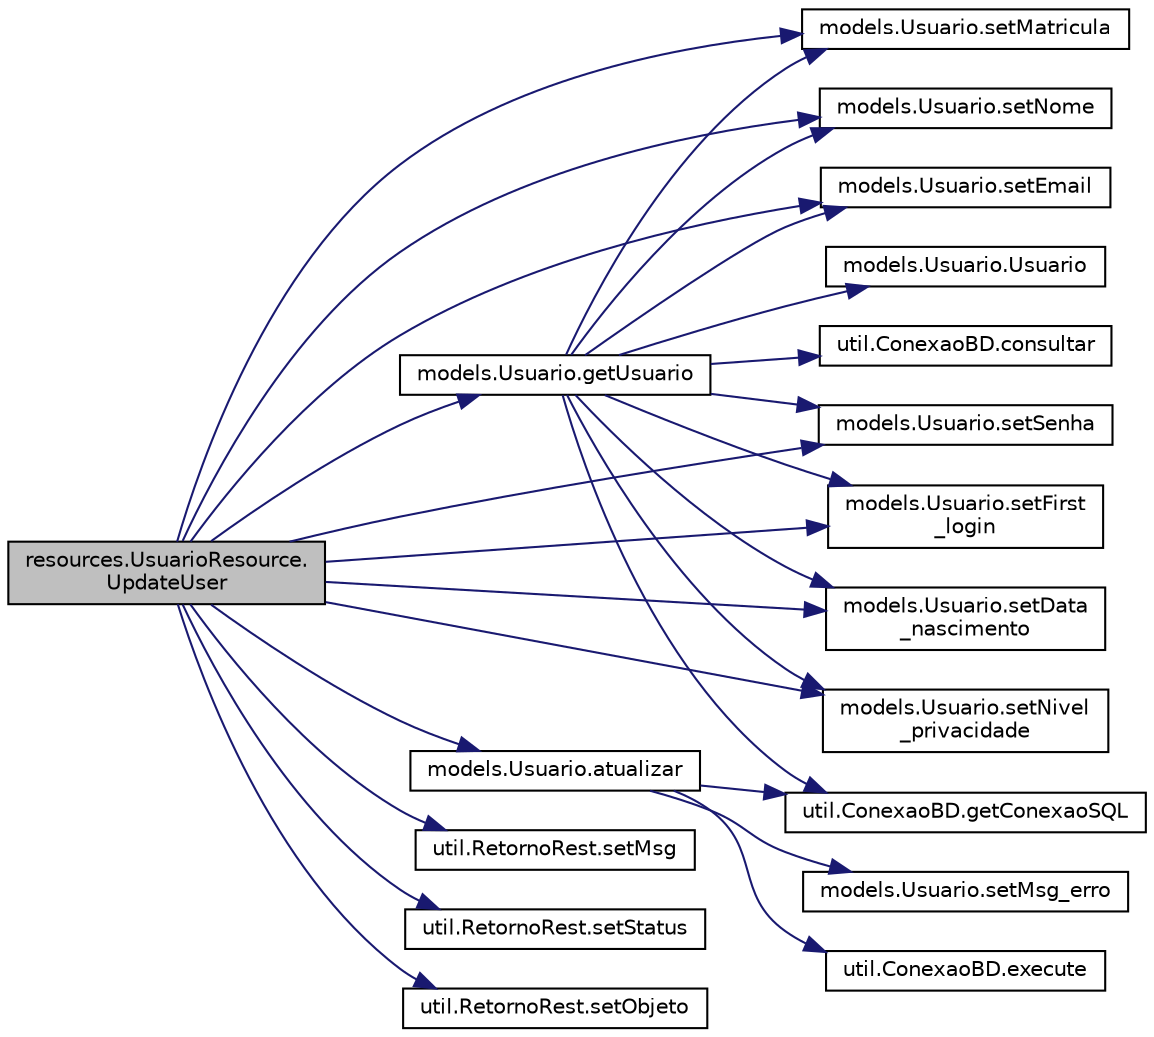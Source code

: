 digraph "resources.UsuarioResource.UpdateUser"
{
  edge [fontname="Helvetica",fontsize="10",labelfontname="Helvetica",labelfontsize="10"];
  node [fontname="Helvetica",fontsize="10",shape=record];
  rankdir="LR";
  Node32 [label="resources.UsuarioResource.\lUpdateUser",height=0.2,width=0.4,color="black", fillcolor="grey75", style="filled", fontcolor="black"];
  Node32 -> Node33 [color="midnightblue",fontsize="10",style="solid",fontname="Helvetica"];
  Node33 [label="models.Usuario.setMatricula",height=0.2,width=0.4,color="black", fillcolor="white", style="filled",URL="$classmodels_1_1_usuario.html#a913e1302a5fb8af82ef4e0a423201f9a"];
  Node32 -> Node34 [color="midnightblue",fontsize="10",style="solid",fontname="Helvetica"];
  Node34 [label="models.Usuario.setNome",height=0.2,width=0.4,color="black", fillcolor="white", style="filled",URL="$classmodels_1_1_usuario.html#af4d727a1f16b83c494c391abdaa985c4"];
  Node32 -> Node35 [color="midnightblue",fontsize="10",style="solid",fontname="Helvetica"];
  Node35 [label="models.Usuario.setEmail",height=0.2,width=0.4,color="black", fillcolor="white", style="filled",URL="$classmodels_1_1_usuario.html#a9ba3f02ea37dea84a7e643093063ccb3"];
  Node32 -> Node36 [color="midnightblue",fontsize="10",style="solid",fontname="Helvetica"];
  Node36 [label="models.Usuario.setSenha",height=0.2,width=0.4,color="black", fillcolor="white", style="filled",URL="$classmodels_1_1_usuario.html#ac33468a46cb72fa326106d8685db41cf"];
  Node32 -> Node37 [color="midnightblue",fontsize="10",style="solid",fontname="Helvetica"];
  Node37 [label="models.Usuario.setFirst\l_login",height=0.2,width=0.4,color="black", fillcolor="white", style="filled",URL="$classmodels_1_1_usuario.html#a4ada0a85c6acb5db0587e7ffbb5ad4a4"];
  Node32 -> Node38 [color="midnightblue",fontsize="10",style="solid",fontname="Helvetica"];
  Node38 [label="models.Usuario.setData\l_nascimento",height=0.2,width=0.4,color="black", fillcolor="white", style="filled",URL="$classmodels_1_1_usuario.html#a17efbf57b3ce13b06b27f4222f8266a9"];
  Node32 -> Node39 [color="midnightblue",fontsize="10",style="solid",fontname="Helvetica"];
  Node39 [label="models.Usuario.setNivel\l_privacidade",height=0.2,width=0.4,color="black", fillcolor="white", style="filled",URL="$classmodels_1_1_usuario.html#add58a864e1140d59be56245668812473"];
  Node32 -> Node40 [color="midnightblue",fontsize="10",style="solid",fontname="Helvetica"];
  Node40 [label="models.Usuario.atualizar",height=0.2,width=0.4,color="black", fillcolor="white", style="filled",URL="$classmodels_1_1_usuario.html#a8abbb5ba55e9d96c8a0e4e94c3ad2fcd"];
  Node40 -> Node41 [color="midnightblue",fontsize="10",style="solid",fontname="Helvetica"];
  Node41 [label="util.ConexaoBD.getConexaoSQL",height=0.2,width=0.4,color="black", fillcolor="white", style="filled",URL="$classutil_1_1_conexao_b_d.html#a165d364f218f96af463950759d00f15c"];
  Node40 -> Node42 [color="midnightblue",fontsize="10",style="solid",fontname="Helvetica"];
  Node42 [label="models.Usuario.setMsg_erro",height=0.2,width=0.4,color="black", fillcolor="white", style="filled",URL="$classmodels_1_1_usuario.html#a7014b0fbb3d31e3f2705ea93b0f5d8f2"];
  Node40 -> Node43 [color="midnightblue",fontsize="10",style="solid",fontname="Helvetica"];
  Node43 [label="util.ConexaoBD.execute",height=0.2,width=0.4,color="black", fillcolor="white", style="filled",URL="$classutil_1_1_conexao_b_d.html#aef887c1df3b9e179e23d9a716ff4e2be"];
  Node32 -> Node44 [color="midnightblue",fontsize="10",style="solid",fontname="Helvetica"];
  Node44 [label="util.RetornoRest.setMsg",height=0.2,width=0.4,color="black", fillcolor="white", style="filled",URL="$classutil_1_1_retorno_rest.html#a1c567559bbfc08da3ac6fc7dc82f2a3a"];
  Node32 -> Node45 [color="midnightblue",fontsize="10",style="solid",fontname="Helvetica"];
  Node45 [label="util.RetornoRest.setStatus",height=0.2,width=0.4,color="black", fillcolor="white", style="filled",URL="$classutil_1_1_retorno_rest.html#a2f113684df67c4b0cfc4ed436729f185"];
  Node32 -> Node46 [color="midnightblue",fontsize="10",style="solid",fontname="Helvetica"];
  Node46 [label="models.Usuario.getUsuario",height=0.2,width=0.4,color="black", fillcolor="white", style="filled",URL="$classmodels_1_1_usuario.html#af8ed431222cc4e7e8fa27f64a8fa523f"];
  Node46 -> Node47 [color="midnightblue",fontsize="10",style="solid",fontname="Helvetica"];
  Node47 [label="models.Usuario.Usuario",height=0.2,width=0.4,color="black", fillcolor="white", style="filled",URL="$classmodels_1_1_usuario.html#a85478da86a8b00726030926253e5dddf"];
  Node46 -> Node41 [color="midnightblue",fontsize="10",style="solid",fontname="Helvetica"];
  Node46 -> Node48 [color="midnightblue",fontsize="10",style="solid",fontname="Helvetica"];
  Node48 [label="util.ConexaoBD.consultar",height=0.2,width=0.4,color="black", fillcolor="white", style="filled",URL="$classutil_1_1_conexao_b_d.html#a845e0da23c66e8fb598ece10a2a028d6"];
  Node46 -> Node33 [color="midnightblue",fontsize="10",style="solid",fontname="Helvetica"];
  Node46 -> Node34 [color="midnightblue",fontsize="10",style="solid",fontname="Helvetica"];
  Node46 -> Node35 [color="midnightblue",fontsize="10",style="solid",fontname="Helvetica"];
  Node46 -> Node38 [color="midnightblue",fontsize="10",style="solid",fontname="Helvetica"];
  Node46 -> Node37 [color="midnightblue",fontsize="10",style="solid",fontname="Helvetica"];
  Node46 -> Node39 [color="midnightblue",fontsize="10",style="solid",fontname="Helvetica"];
  Node46 -> Node36 [color="midnightblue",fontsize="10",style="solid",fontname="Helvetica"];
  Node32 -> Node49 [color="midnightblue",fontsize="10",style="solid",fontname="Helvetica"];
  Node49 [label="util.RetornoRest.setObjeto",height=0.2,width=0.4,color="black", fillcolor="white", style="filled",URL="$classutil_1_1_retorno_rest.html#a669da96de6f8c158dd76aa9965774aa9"];
}
